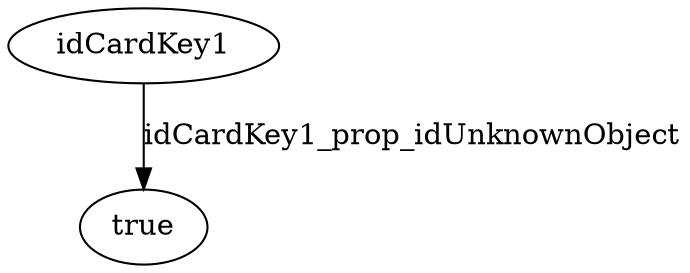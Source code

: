 strict digraph  {
idCardKey1 [node_type=entity_node, root=root];
true;
idCardKey1 -> true  [edge_type=property, label=idCardKey1_prop_idUnknownObject];
}
